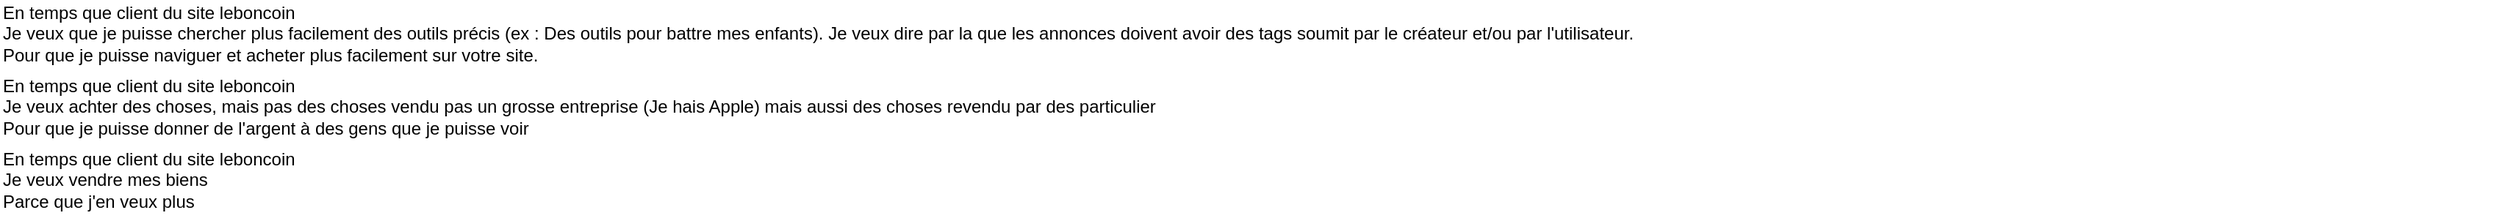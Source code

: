 <mxfile>
    <diagram id="ZePmN_sL6F9iyQH9IWCe" name="Page-1">
        <mxGraphModel dx="797" dy="601" grid="1" gridSize="10" guides="1" tooltips="1" connect="1" arrows="1" fold="1" page="1" pageScale="1" pageWidth="850" pageHeight="1100" math="0" shadow="0">
            <root>
                <mxCell id="0"/>
                <mxCell id="1" parent="0"/>
                <mxCell id="7" value="En temps que client du site leboncoin&lt;br&gt;Je veux que je puisse chercher plus facilement des outils précis (ex : Des outils pour battre mes enfants). Je veux dire par la que les annonces doivent avoir des tags soumit par le créateur et/ou par l'utilisateur.&lt;br&gt;Pour que je puisse naviguer et acheter plus facilement sur votre site." style="text;spacingTop=-5;whiteSpace=wrap;html=1;align=left;fontSize=12;fontFamily=Helvetica;fillColor=none;strokeColor=none;" vertex="1" parent="1">
                    <mxGeometry width="1700" height="50" as="geometry"/>
                </mxCell>
                <mxCell id="10" value="En temps que client du site leboncoin&lt;br&gt;Je veux achter des choses, mais pas des choses vendu pas un grosse entreprise (Je hais Apple) mais aussi des choses revendu par des particulier&lt;br&gt;Pour que je puisse donner de l'argent à des gens que je puisse voir" style="text;spacingTop=-5;whiteSpace=wrap;html=1;align=left;fontSize=12;fontFamily=Helvetica;fillColor=none;strokeColor=none;" vertex="1" parent="1">
                    <mxGeometry y="50" width="1700" height="50" as="geometry"/>
                </mxCell>
                <mxCell id="11" value="En temps que client du site leboncoin&lt;br&gt;Je veux vendre mes biens&lt;br&gt;Parce que j'en veux plus" style="text;spacingTop=-5;whiteSpace=wrap;html=1;align=left;fontSize=12;fontFamily=Helvetica;fillColor=none;strokeColor=none;" vertex="1" parent="1">
                    <mxGeometry y="100" width="1700" height="50" as="geometry"/>
                </mxCell>
            </root>
        </mxGraphModel>
    </diagram>
</mxfile>